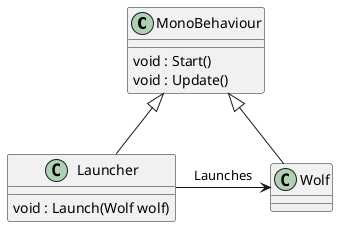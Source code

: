 @startuml

Class MonoBehaviour {
    void : Start()
    void : Update()
}

class Wolf {

}


Class Launcher {
    void : Launch(Wolf wolf)
}


Launcher -up-|> MonoBehaviour
Wolf -up-|> MonoBehaviour

Launcher -right-> Wolf : Launches

@enduml